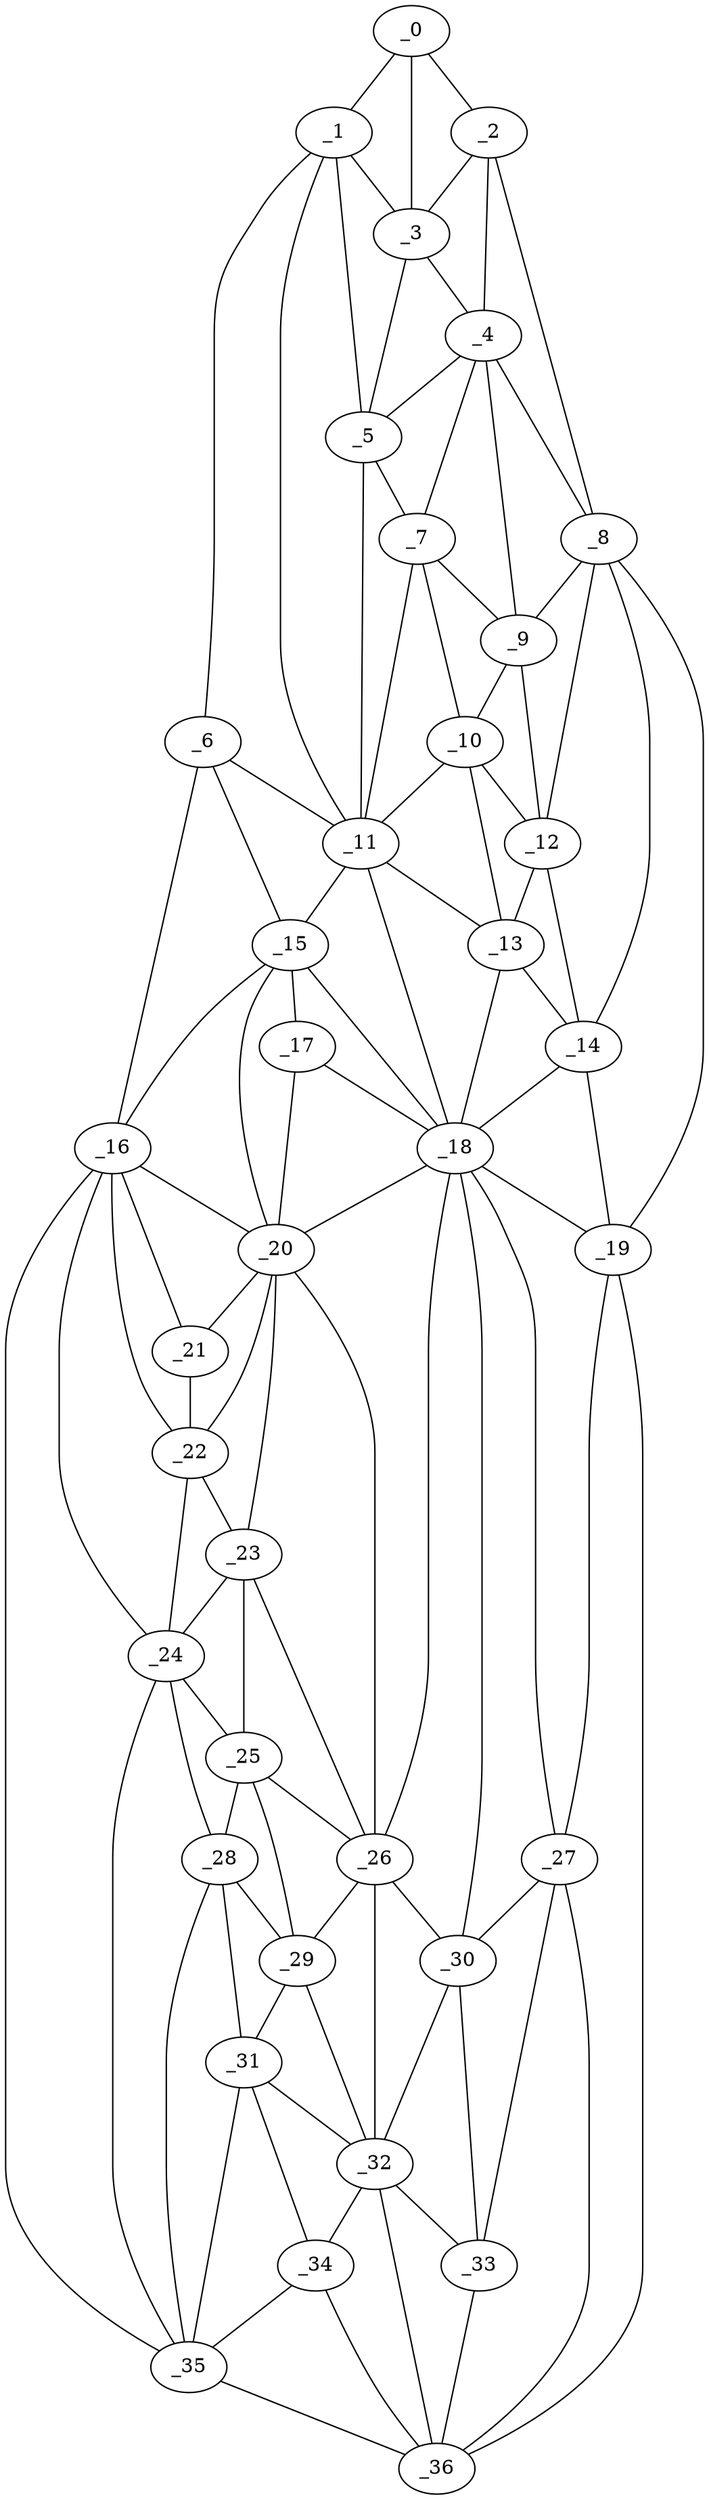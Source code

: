 graph "obj46__300.gxl" {
	_0	 [x=15,
		y=70];
	_1	 [x=18,
		y=57];
	_0 -- _1	 [valence=1];
	_2	 [x=21,
		y=80];
	_0 -- _2	 [valence=1];
	_3	 [x=23,
		y=72];
	_0 -- _3	 [valence=2];
	_1 -- _3	 [valence=1];
	_5	 [x=30,
		y=74];
	_1 -- _5	 [valence=1];
	_6	 [x=36,
		y=43];
	_1 -- _6	 [valence=1];
	_11	 [x=46,
		y=59];
	_1 -- _11	 [valence=1];
	_2 -- _3	 [valence=2];
	_4	 [x=28,
		y=81];
	_2 -- _4	 [valence=1];
	_8	 [x=37,
		y=93];
	_2 -- _8	 [valence=1];
	_3 -- _4	 [valence=2];
	_3 -- _5	 [valence=2];
	_4 -- _5	 [valence=1];
	_7	 [x=36,
		y=75];
	_4 -- _7	 [valence=2];
	_4 -- _8	 [valence=2];
	_9	 [x=43,
		y=85];
	_4 -- _9	 [valence=2];
	_5 -- _7	 [valence=1];
	_5 -- _11	 [valence=2];
	_6 -- _11	 [valence=2];
	_15	 [x=55,
		y=49];
	_6 -- _15	 [valence=1];
	_16	 [x=60,
		y=33];
	_6 -- _16	 [valence=1];
	_7 -- _9	 [valence=2];
	_10	 [x=45,
		y=77];
	_7 -- _10	 [valence=2];
	_7 -- _11	 [valence=2];
	_8 -- _9	 [valence=2];
	_12	 [x=49,
		y=87];
	_8 -- _12	 [valence=2];
	_14	 [x=54,
		y=92];
	_8 -- _14	 [valence=2];
	_19	 [x=70,
		y=102];
	_8 -- _19	 [valence=1];
	_9 -- _10	 [valence=1];
	_9 -- _12	 [valence=2];
	_10 -- _11	 [valence=1];
	_10 -- _12	 [valence=1];
	_13	 [x=52,
		y=79];
	_10 -- _13	 [valence=2];
	_11 -- _13	 [valence=2];
	_11 -- _15	 [valence=2];
	_18	 [x=69,
		y=67];
	_11 -- _18	 [valence=2];
	_12 -- _13	 [valence=2];
	_12 -- _14	 [valence=2];
	_13 -- _14	 [valence=1];
	_13 -- _18	 [valence=2];
	_14 -- _18	 [valence=2];
	_14 -- _19	 [valence=2];
	_15 -- _16	 [valence=1];
	_17	 [x=67,
		y=52];
	_15 -- _17	 [valence=1];
	_15 -- _18	 [valence=2];
	_20	 [x=72,
		y=45];
	_15 -- _20	 [valence=1];
	_16 -- _20	 [valence=2];
	_21	 [x=73,
		y=39];
	_16 -- _21	 [valence=1];
	_22	 [x=87,
		y=39];
	_16 -- _22	 [valence=1];
	_24	 [x=94,
		y=37];
	_16 -- _24	 [valence=2];
	_35	 [x=126,
		y=38];
	_16 -- _35	 [valence=1];
	_17 -- _18	 [valence=2];
	_17 -- _20	 [valence=2];
	_18 -- _19	 [valence=1];
	_18 -- _20	 [valence=1];
	_26	 [x=100,
		y=58];
	_18 -- _26	 [valence=1];
	_27	 [x=102,
		y=80];
	_18 -- _27	 [valence=1];
	_30	 [x=104,
		y=69];
	_18 -- _30	 [valence=2];
	_19 -- _27	 [valence=1];
	_36	 [x=126,
		y=64];
	_19 -- _36	 [valence=1];
	_20 -- _21	 [valence=2];
	_20 -- _22	 [valence=2];
	_23	 [x=92,
		y=41];
	_20 -- _23	 [valence=2];
	_20 -- _26	 [valence=2];
	_21 -- _22	 [valence=2];
	_22 -- _23	 [valence=2];
	_22 -- _24	 [valence=2];
	_23 -- _24	 [valence=2];
	_25	 [x=97,
		y=45];
	_23 -- _25	 [valence=2];
	_23 -- _26	 [valence=1];
	_24 -- _25	 [valence=2];
	_28	 [x=103,
		y=39];
	_24 -- _28	 [valence=1];
	_24 -- _35	 [valence=1];
	_25 -- _26	 [valence=1];
	_25 -- _28	 [valence=2];
	_29	 [x=104,
		y=47];
	_25 -- _29	 [valence=2];
	_26 -- _29	 [valence=1];
	_26 -- _30	 [valence=1];
	_32	 [x=112,
		y=53];
	_26 -- _32	 [valence=2];
	_27 -- _30	 [valence=2];
	_33	 [x=112,
		y=72];
	_27 -- _33	 [valence=1];
	_27 -- _36	 [valence=2];
	_28 -- _29	 [valence=1];
	_31	 [x=110,
		y=41];
	_28 -- _31	 [valence=2];
	_28 -- _35	 [valence=1];
	_29 -- _31	 [valence=1];
	_29 -- _32	 [valence=2];
	_30 -- _32	 [valence=2];
	_30 -- _33	 [valence=2];
	_31 -- _32	 [valence=2];
	_34	 [x=123,
		y=49];
	_31 -- _34	 [valence=2];
	_31 -- _35	 [valence=2];
	_32 -- _33	 [valence=1];
	_32 -- _34	 [valence=2];
	_32 -- _36	 [valence=2];
	_33 -- _36	 [valence=2];
	_34 -- _35	 [valence=1];
	_34 -- _36	 [valence=1];
	_35 -- _36	 [valence=1];
}
